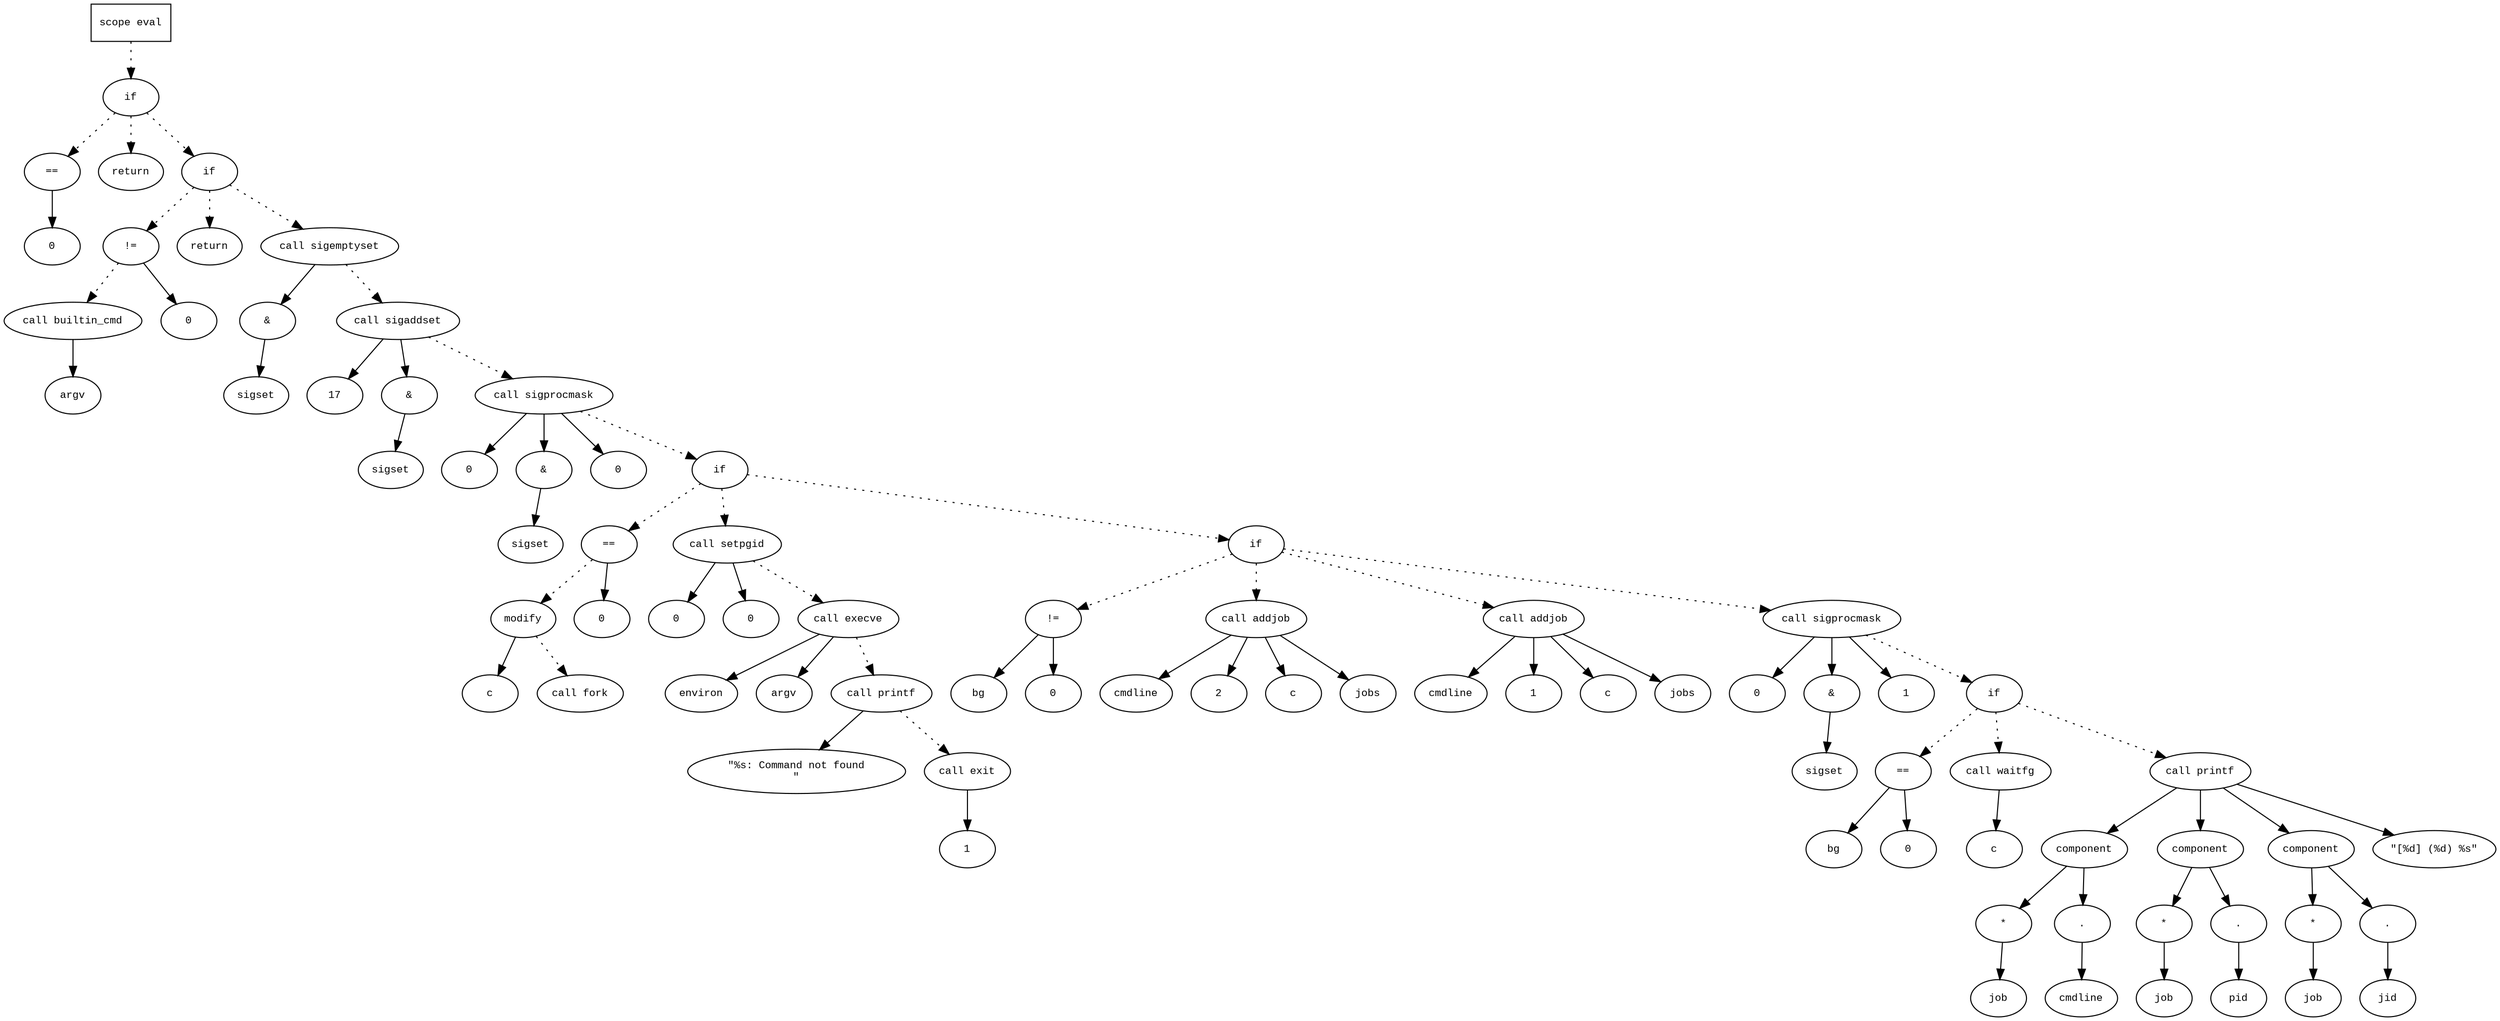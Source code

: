 digraph AST {
  graph [fontname="Times New Roman",fontsize=10];
  node  [fontname="Courier New",fontsize=10];
  edge  [fontname="Times New Roman",fontsize=10];

  node1 [label="scope eval",shape=box];
  node2 [label="if",shape=ellipse];
  node1 -> node2 [style=dotted];
  node3 [label="==",shape=ellipse];
  node4 [label="0",shape=ellipse];
  node3 -> node4;
  node2 -> node3 [style=dotted];
  node5 [label="return",shape=ellipse];
  node2 -> node5 [style=dotted];
  node6 [label="if",shape=ellipse];
  node2 -> node6 [style=dotted];
  node7 [label="!=",shape=ellipse];
  node8 [label="call builtin_cmd",shape=ellipse];
  node9 [label="argv",shape=ellipse];
  node8 -> node9;
  node7 -> node8 [style=dotted];
  node10 [label="0",shape=ellipse];
  node7 -> node10;
  node6 -> node7 [style=dotted];
  node11 [label="return",shape=ellipse];
  node6 -> node11 [style=dotted];
  node12 [label="call sigemptyset",shape=ellipse];
  node13 [label="&",shape=ellipse];
  node12 -> node13;
  node14 [label="sigset",shape=ellipse];
  node13 -> node14;
  node6 -> node12 [style=dotted];
  node15 [label="call sigaddset",shape=ellipse];
  node16 [label="17",shape=ellipse];
  node15 -> node16;
  node17 [label="&",shape=ellipse];
  node15 -> node17;
  node18 [label="sigset",shape=ellipse];
  node17 -> node18;
  node12 -> node15 [style=dotted];
  node19 [label="call sigprocmask",shape=ellipse];
  node20 [label="0",shape=ellipse];
  node19 -> node20;
  node21 [label="&",shape=ellipse];
  node19 -> node21;
  node22 [label="sigset",shape=ellipse];
  node21 -> node22;
  node23 [label="0",shape=ellipse];
  node19 -> node23;
  node15 -> node19 [style=dotted];
  node24 [label="if",shape=ellipse];
  node19 -> node24 [style=dotted];
  node25 [label="==",shape=ellipse];
  node26 [label="modify",shape=ellipse];
  node27 [label="c",shape=ellipse];
  node26 -> node27;
  node28 [label="call fork",shape=ellipse];
  node26 -> node28 [style=dotted];
  node25 -> node26 [style=dotted];
  node29 [label="0",shape=ellipse];
  node25 -> node29;
  node24 -> node25 [style=dotted];
  node30 [label="call setpgid",shape=ellipse];
  node31 [label="0",shape=ellipse];
  node30 -> node31;
  node32 [label="0",shape=ellipse];
  node30 -> node32;
  node24 -> node30 [style=dotted];
  node33 [label="call execve",shape=ellipse];
  node34 [label="environ",shape=ellipse];
  node33 -> node34;
  node35 [label="argv",shape=ellipse];
  node33 -> node35;
  node30 -> node33 [style=dotted];
  node36 [label="call printf",shape=ellipse];
  node37 [label="\"%s: Command not found
\"",shape=ellipse];
  node36 -> node37;
  node33 -> node36 [style=dotted];
  node38 [label="call exit",shape=ellipse];
  node39 [label="1",shape=ellipse];
  node38 -> node39;
  node36 -> node38 [style=dotted];
  node40 [label="if",shape=ellipse];
  node24 -> node40 [style=dotted];
  node41 [label="!=",shape=ellipse];
  node42 [label="bg",shape=ellipse];
  node41 -> node42;
  node43 [label="0",shape=ellipse];
  node41 -> node43;
  node40 -> node41 [style=dotted];
  node44 [label="call addjob",shape=ellipse];
  node45 [label="cmdline",shape=ellipse];
  node44 -> node45;
  node46 [label="2",shape=ellipse];
  node44 -> node46;
  node47 [label="c",shape=ellipse];
  node44 -> node47;
  node48 [label="jobs",shape=ellipse];
  node44 -> node48;
  node40 -> node44 [style=dotted];
  node49 [label="call addjob",shape=ellipse];
  node50 [label="cmdline",shape=ellipse];
  node49 -> node50;
  node51 [label="1",shape=ellipse];
  node49 -> node51;
  node52 [label="c",shape=ellipse];
  node49 -> node52;
  node53 [label="jobs",shape=ellipse];
  node49 -> node53;
  node40 -> node49 [style=dotted];
  node54 [label="call sigprocmask",shape=ellipse];
  node55 [label="0",shape=ellipse];
  node54 -> node55;
  node56 [label="&",shape=ellipse];
  node54 -> node56;
  node57 [label="sigset",shape=ellipse];
  node56 -> node57;
  node58 [label="1",shape=ellipse];
  node54 -> node58;
  node40 -> node54 [style=dotted];
  node59 [label="if",shape=ellipse];
  node54 -> node59 [style=dotted];
  node60 [label="==",shape=ellipse];
  node61 [label="bg",shape=ellipse];
  node60 -> node61;
  node62 [label="0",shape=ellipse];
  node60 -> node62;
  node59 -> node60 [style=dotted];
  node63 [label="call waitfg",shape=ellipse];
  node64 [label="c",shape=ellipse];
  node63 -> node64;
  node59 -> node63 [style=dotted];
  node65 [label="call printf",shape=ellipse];
  node66 [label="component",shape=ellipse];
  node65 -> node66;
  node67 [label="*",shape=ellipse];
  node68 [label="job",shape=ellipse];
  node67 -> node68;
  node66 -> node67;
  node69 [label=".",shape=ellipse];
  node66 -> node69;
  node70 [label="cmdline",shape=ellipse];
  node69 -> node70;
  node71 [label="component",shape=ellipse];
  node65 -> node71;
  node72 [label="*",shape=ellipse];
  node73 [label="job",shape=ellipse];
  node72 -> node73;
  node71 -> node72;
  node74 [label=".",shape=ellipse];
  node71 -> node74;
  node75 [label="pid",shape=ellipse];
  node74 -> node75;
  node76 [label="component",shape=ellipse];
  node65 -> node76;
  node77 [label="*",shape=ellipse];
  node78 [label="job",shape=ellipse];
  node77 -> node78;
  node76 -> node77;
  node79 [label=".",shape=ellipse];
  node76 -> node79;
  node80 [label="jid",shape=ellipse];
  node79 -> node80;
  node81 [label="\"[%d] (%d) %s\"",shape=ellipse];
  node65 -> node81;
  node59 -> node65 [style=dotted];
} 